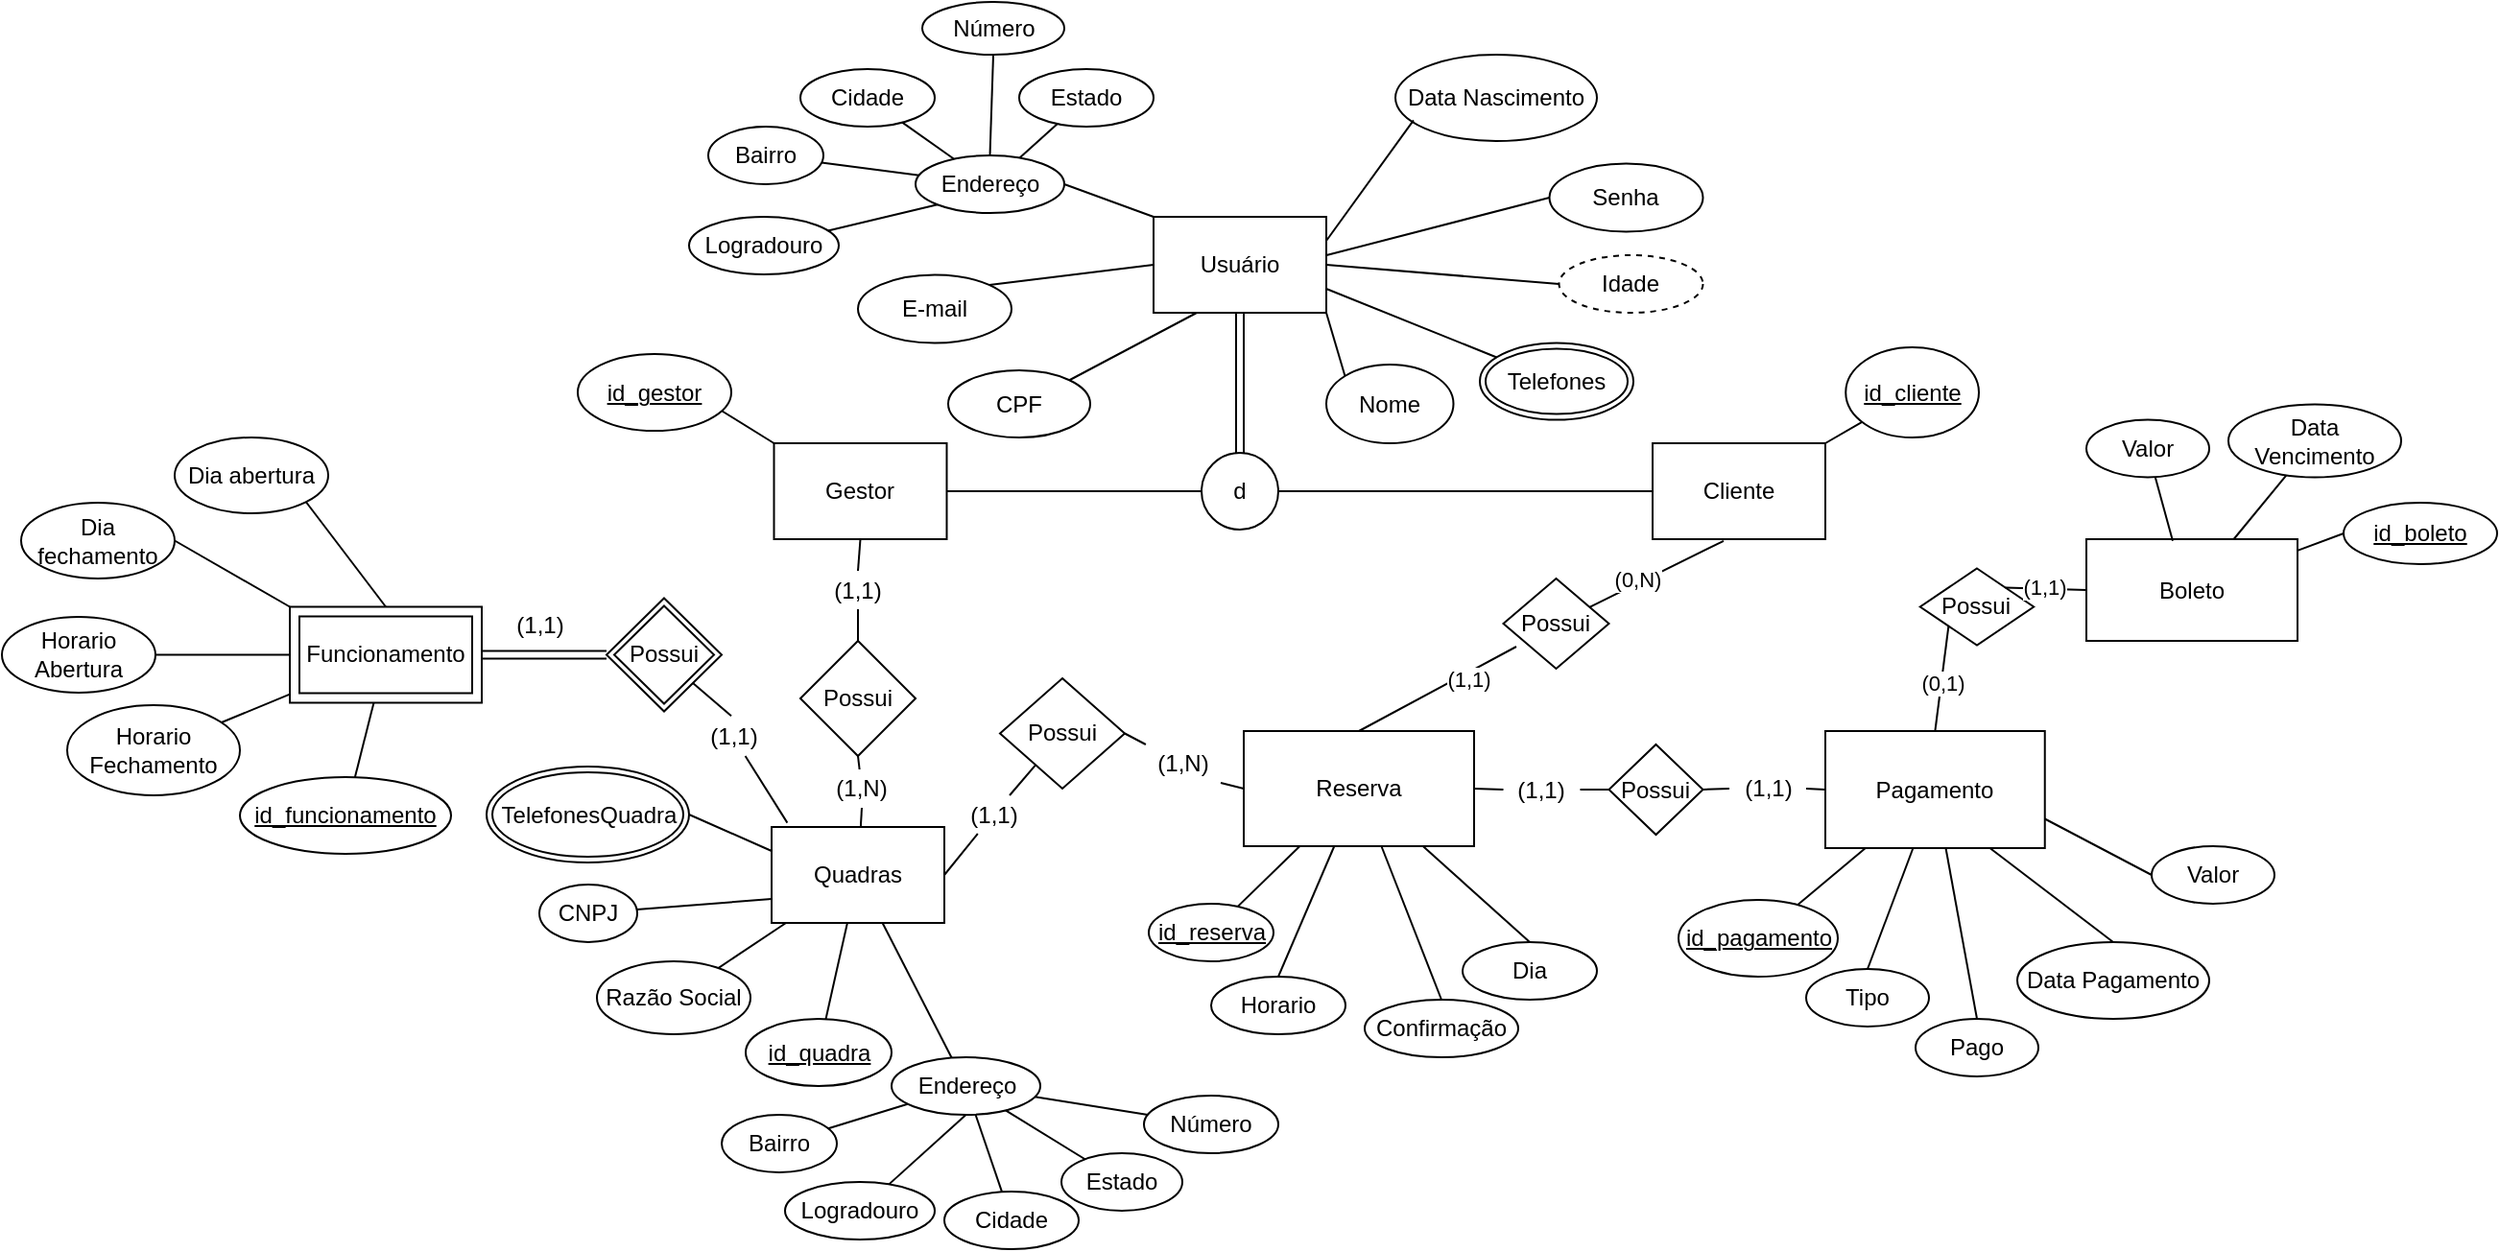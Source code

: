 <mxfile version="13.9.9" type="device"><diagram id="iVISI0ASbXe7O6q06rd5" name="Página-1"><mxGraphModel dx="1560" dy="706" grid="1" gridSize="10" guides="1" tooltips="1" connect="1" arrows="1" fold="1" page="1" pageScale="1" pageWidth="827" pageHeight="1169" math="0" shadow="0"><root><mxCell id="0"/><mxCell id="1" parent="0"/><mxCell id="Zag51qBNF1lKY60Xn9LS-1" value="Gestor" style="rounded=0;whiteSpace=wrap;html=1;" parent="1" vertex="1"><mxGeometry x="582.25" y="350" width="90" height="50" as="geometry"/></mxCell><mxCell id="Zag51qBNF1lKY60Xn9LS-2" value="Cliente" style="rounded=0;whiteSpace=wrap;html=1;" parent="1" vertex="1"><mxGeometry x="1040" y="350" width="90" height="50" as="geometry"/></mxCell><mxCell id="Zag51qBNF1lKY60Xn9LS-3" value="Usuário" style="rounded=0;whiteSpace=wrap;html=1;" parent="1" vertex="1"><mxGeometry x="780" y="232" width="90" height="50" as="geometry"/></mxCell><mxCell id="Zag51qBNF1lKY60Xn9LS-10" value="d" style="ellipse;whiteSpace=wrap;html=1;aspect=fixed;" parent="1" vertex="1"><mxGeometry x="805" y="355" width="40" height="40" as="geometry"/></mxCell><mxCell id="Zag51qBNF1lKY60Xn9LS-21" value="" style="endArrow=none;html=1;entryX=0;entryY=0.5;entryDx=0;entryDy=0;" parent="1" source="Zag51qBNF1lKY60Xn9LS-1" target="Zag51qBNF1lKY60Xn9LS-10" edge="1"><mxGeometry width="50" height="50" relative="1" as="geometry"><mxPoint x="666" y="350" as="sourcePoint"/><mxPoint x="800" y="370" as="targetPoint"/></mxGeometry></mxCell><mxCell id="Zag51qBNF1lKY60Xn9LS-22" value="" style="endArrow=none;html=1;entryX=1;entryY=0.5;entryDx=0;entryDy=0;" parent="1" source="Zag51qBNF1lKY60Xn9LS-2" target="Zag51qBNF1lKY60Xn9LS-10" edge="1"><mxGeometry width="50" height="50" relative="1" as="geometry"><mxPoint x="801.735" y="374.32" as="sourcePoint"/><mxPoint x="830" y="370" as="targetPoint"/></mxGeometry></mxCell><mxCell id="Zag51qBNF1lKY60Xn9LS-27" value="" style="endArrow=none;html=1;strokeColor=#000000;shape=link;entryX=0.5;entryY=1;entryDx=0;entryDy=0;" parent="1" source="Zag51qBNF1lKY60Xn9LS-10" target="Zag51qBNF1lKY60Xn9LS-3" edge="1"><mxGeometry width="50" height="50" relative="1" as="geometry"><mxPoint x="761" y="342" as="sourcePoint"/><mxPoint x="726" y="282" as="targetPoint"/></mxGeometry></mxCell><mxCell id="Zag51qBNF1lKY60Xn9LS-31" value="Data Nascimento" style="ellipse;whiteSpace=wrap;html=1;rounded=0;" parent="1" vertex="1"><mxGeometry x="906" y="147.5" width="105" height="45" as="geometry"/></mxCell><mxCell id="Zag51qBNF1lKY60Xn9LS-33" value="" style="endArrow=none;html=1;strokeColor=#000000;exitX=0.09;exitY=0.759;exitDx=0;exitDy=0;entryX=1;entryY=0.25;entryDx=0;entryDy=0;exitPerimeter=0;" parent="1" source="Zag51qBNF1lKY60Xn9LS-31" target="Zag51qBNF1lKY60Xn9LS-3" edge="1"><mxGeometry width="50" height="50" relative="1" as="geometry"><mxPoint x="720" y="342" as="sourcePoint"/><mxPoint x="870" y="257" as="targetPoint"/></mxGeometry></mxCell><mxCell id="Zag51qBNF1lKY60Xn9LS-34" value="Idade" style="ellipse;whiteSpace=wrap;html=1;shadow=0;sketch=0;strokeColor=#000000;gradientColor=none;dashed=1;" parent="1" vertex="1"><mxGeometry x="991.25" y="252" width="75" height="30" as="geometry"/></mxCell><mxCell id="Zag51qBNF1lKY60Xn9LS-35" value="" style="endArrow=none;html=1;strokeColor=#000000;exitX=0;exitY=0.5;exitDx=0;exitDy=0;entryX=1;entryY=0.5;entryDx=0;entryDy=0;" parent="1" source="Zag51qBNF1lKY60Xn9LS-34" target="Zag51qBNF1lKY60Xn9LS-3" edge="1"><mxGeometry width="50" height="50" relative="1" as="geometry"><mxPoint x="960" y="297" as="sourcePoint"/><mxPoint x="870" y="272" as="targetPoint"/></mxGeometry></mxCell><mxCell id="Zag51qBNF1lKY60Xn9LS-39" value="Telefones" style="ellipse;shape=doubleEllipse;margin=3;whiteSpace=wrap;html=1;align=center;" parent="1" vertex="1"><mxGeometry x="950" y="297.75" width="80" height="40" as="geometry"/></mxCell><mxCell id="Zag51qBNF1lKY60Xn9LS-40" value="" style="endArrow=none;html=1;strokeColor=#000000;entryX=1;entryY=0.75;entryDx=0;entryDy=0;" parent="1" source="Zag51qBNF1lKY60Xn9LS-39" target="Zag51qBNF1lKY60Xn9LS-3" edge="1"><mxGeometry width="50" height="50" relative="1" as="geometry"><mxPoint x="725" y="282" as="sourcePoint"/><mxPoint x="915" y="269" as="targetPoint"/></mxGeometry></mxCell><mxCell id="Zag51qBNF1lKY60Xn9LS-48" value="CPF" style="ellipse;whiteSpace=wrap;html=1;shadow=0;sketch=0;strokeColor=#000000;gradientColor=none;" parent="1" vertex="1"><mxGeometry x="673" y="312" width="74" height="35" as="geometry"/></mxCell><mxCell id="Zag51qBNF1lKY60Xn9LS-51" value="Nome" style="ellipse;whiteSpace=wrap;html=1;shadow=0;sketch=0;strokeColor=#000000;gradientColor=none;" parent="1" vertex="1"><mxGeometry x="870" y="309" width="66.25" height="41" as="geometry"/></mxCell><mxCell id="Zag51qBNF1lKY60Xn9LS-56" value="Endereço" style="ellipse;whiteSpace=wrap;html=1;align=center;" parent="1" vertex="1"><mxGeometry x="656" y="200" width="77.5" height="30" as="geometry"/></mxCell><mxCell id="Zag51qBNF1lKY60Xn9LS-57" value="Logradouro" style="ellipse;whiteSpace=wrap;html=1;align=center;" parent="1" vertex="1"><mxGeometry x="538" y="232" width="78" height="30" as="geometry"/></mxCell><mxCell id="Zag51qBNF1lKY60Xn9LS-58" value="Bairro" style="ellipse;whiteSpace=wrap;html=1;align=center;" parent="1" vertex="1"><mxGeometry x="548" y="185" width="60" height="30" as="geometry"/></mxCell><mxCell id="Zag51qBNF1lKY60Xn9LS-59" value="Cidade" style="ellipse;whiteSpace=wrap;html=1;align=center;" parent="1" vertex="1"><mxGeometry x="596" y="155" width="70" height="30" as="geometry"/></mxCell><mxCell id="Zag51qBNF1lKY60Xn9LS-60" value="Estado" style="ellipse;whiteSpace=wrap;html=1;align=center;" parent="1" vertex="1"><mxGeometry x="710" y="155" width="70" height="30" as="geometry"/></mxCell><mxCell id="Zag51qBNF1lKY60Xn9LS-61" value="" style="endArrow=none;html=1;rounded=0;entryX=0;entryY=1;entryDx=0;entryDy=0;" parent="1" source="Zag51qBNF1lKY60Xn9LS-57" target="Zag51qBNF1lKY60Xn9LS-56" edge="1"><mxGeometry relative="1" as="geometry"><mxPoint x="858" y="120" as="sourcePoint"/><mxPoint x="1018" y="120" as="targetPoint"/></mxGeometry></mxCell><mxCell id="Zag51qBNF1lKY60Xn9LS-62" value="" style="endArrow=none;html=1;rounded=0;" parent="1" source="Zag51qBNF1lKY60Xn9LS-56" target="Zag51qBNF1lKY60Xn9LS-58" edge="1"><mxGeometry relative="1" as="geometry"><mxPoint x="858" y="120" as="sourcePoint"/><mxPoint x="1018" y="120" as="targetPoint"/></mxGeometry></mxCell><mxCell id="Zag51qBNF1lKY60Xn9LS-63" value="" style="endArrow=none;html=1;rounded=0;" parent="1" source="Zag51qBNF1lKY60Xn9LS-56" target="Zag51qBNF1lKY60Xn9LS-59" edge="1"><mxGeometry relative="1" as="geometry"><mxPoint x="858" y="120" as="sourcePoint"/><mxPoint x="1018" y="120" as="targetPoint"/></mxGeometry></mxCell><mxCell id="Zag51qBNF1lKY60Xn9LS-64" value="" style="endArrow=none;html=1;rounded=0;" parent="1" source="Zag51qBNF1lKY60Xn9LS-56" target="Zag51qBNF1lKY60Xn9LS-60" edge="1"><mxGeometry relative="1" as="geometry"><mxPoint x="858" y="120" as="sourcePoint"/><mxPoint x="1018" y="120" as="targetPoint"/></mxGeometry></mxCell><mxCell id="Zag51qBNF1lKY60Xn9LS-66" value="" style="endArrow=none;html=1;strokeColor=#000000;entryX=0;entryY=0;entryDx=0;entryDy=0;exitX=1;exitY=0.5;exitDx=0;exitDy=0;" parent="1" source="Zag51qBNF1lKY60Xn9LS-56" target="Zag51qBNF1lKY60Xn9LS-3" edge="1"><mxGeometry width="50" height="50" relative="1" as="geometry"><mxPoint x="690" y="270" as="sourcePoint"/><mxPoint x="875" y="302" as="targetPoint"/></mxGeometry></mxCell><mxCell id="Zag51qBNF1lKY60Xn9LS-68" value="Quadras" style="rounded=0;whiteSpace=wrap;html=1;shadow=0;sketch=0;strokeColor=#000000;gradientColor=none;" parent="1" vertex="1"><mxGeometry x="581" y="550" width="90" height="50" as="geometry"/></mxCell><mxCell id="Zag51qBNF1lKY60Xn9LS-78" value="Possui" style="rhombus;whiteSpace=wrap;html=1;shadow=0;sketch=0;strokeColor=#000000;gradientColor=none;" parent="1" vertex="1"><mxGeometry x="596" y="453" width="60" height="60" as="geometry"/></mxCell><mxCell id="Zag51qBNF1lKY60Xn9LS-80" value="" style="endArrow=none;html=1;strokeColor=#000000;entryX=0.5;entryY=1;entryDx=0;entryDy=0;exitX=0.5;exitY=0;exitDx=0;exitDy=0;" parent="1" source="i_n8zyLEczPifUkON6fM-16" target="Zag51qBNF1lKY60Xn9LS-1" edge="1"><mxGeometry width="50" height="50" relative="1" as="geometry"><mxPoint x="501" y="350" as="sourcePoint"/><mxPoint x="551" y="300" as="targetPoint"/></mxGeometry></mxCell><mxCell id="Zag51qBNF1lKY60Xn9LS-82" value="&lt;span&gt;CNPJ&lt;/span&gt;" style="ellipse;whiteSpace=wrap;html=1;shadow=0;sketch=0;strokeColor=#000000;gradientColor=none;fontStyle=0" parent="1" vertex="1"><mxGeometry x="460" y="580" width="51" height="30" as="geometry"/></mxCell><mxCell id="Zag51qBNF1lKY60Xn9LS-83" value="" style="endArrow=none;html=1;strokeColor=#000000;entryX=0;entryY=0.75;entryDx=0;entryDy=0;" parent="1" source="Zag51qBNF1lKY60Xn9LS-82" target="Zag51qBNF1lKY60Xn9LS-68" edge="1"><mxGeometry width="50" height="50" relative="1" as="geometry"><mxPoint x="652" y="720" as="sourcePoint"/><mxPoint x="702" y="670" as="targetPoint"/></mxGeometry></mxCell><mxCell id="Zag51qBNF1lKY60Xn9LS-84" value="Razão Social" style="ellipse;whiteSpace=wrap;html=1;shadow=0;sketch=0;strokeColor=#000000;gradientColor=none;" parent="1" vertex="1"><mxGeometry x="490" y="620" width="80" height="38" as="geometry"/></mxCell><mxCell id="Zag51qBNF1lKY60Xn9LS-85" value="" style="endArrow=none;html=1;strokeColor=#000000;" parent="1" source="Zag51qBNF1lKY60Xn9LS-84" target="Zag51qBNF1lKY60Xn9LS-68" edge="1"><mxGeometry width="50" height="50" relative="1" as="geometry"><mxPoint x="662" y="680" as="sourcePoint"/><mxPoint x="762" y="700" as="targetPoint"/></mxGeometry></mxCell><mxCell id="Zag51qBNF1lKY60Xn9LS-87" value="" style="endArrow=none;html=1;strokeColor=#000000;" parent="1" source="Zag51qBNF1lKY60Xn9LS-88" target="Zag51qBNF1lKY60Xn9LS-68" edge="1"><mxGeometry width="50" height="50" relative="1" as="geometry"><mxPoint x="691.162" y="682.711" as="sourcePoint"/><mxPoint x="660" y="610" as="targetPoint"/></mxGeometry></mxCell><mxCell id="Zag51qBNF1lKY60Xn9LS-88" value="Endereço" style="ellipse;whiteSpace=wrap;html=1;align=center;" parent="1" vertex="1"><mxGeometry x="643.5" y="670" width="77.5" height="30" as="geometry"/></mxCell><mxCell id="Zag51qBNF1lKY60Xn9LS-89" value="Logradouro" style="ellipse;whiteSpace=wrap;html=1;align=center;" parent="1" vertex="1"><mxGeometry x="588" y="735" width="78" height="30" as="geometry"/></mxCell><mxCell id="Zag51qBNF1lKY60Xn9LS-90" value="Bairro" style="ellipse;whiteSpace=wrap;html=1;align=center;" parent="1" vertex="1"><mxGeometry x="555" y="700" width="60" height="30" as="geometry"/></mxCell><mxCell id="Zag51qBNF1lKY60Xn9LS-91" value="Cidade" style="ellipse;whiteSpace=wrap;html=1;align=center;" parent="1" vertex="1"><mxGeometry x="671" y="740" width="70" height="30" as="geometry"/></mxCell><mxCell id="Zag51qBNF1lKY60Xn9LS-92" value="Estado" style="ellipse;whiteSpace=wrap;html=1;align=center;" parent="1" vertex="1"><mxGeometry x="732" y="720" width="63" height="30" as="geometry"/></mxCell><mxCell id="Zag51qBNF1lKY60Xn9LS-93" value="" style="endArrow=none;html=1;rounded=0;entryX=0.5;entryY=1;entryDx=0;entryDy=0;" parent="1" source="Zag51qBNF1lKY60Xn9LS-89" target="Zag51qBNF1lKY60Xn9LS-88" edge="1"><mxGeometry relative="1" as="geometry"><mxPoint x="366" y="313" as="sourcePoint"/><mxPoint x="526" y="313" as="targetPoint"/></mxGeometry></mxCell><mxCell id="Zag51qBNF1lKY60Xn9LS-94" value="" style="endArrow=none;html=1;rounded=0;" parent="1" source="Zag51qBNF1lKY60Xn9LS-88" target="Zag51qBNF1lKY60Xn9LS-90" edge="1"><mxGeometry relative="1" as="geometry"><mxPoint x="366" y="313" as="sourcePoint"/><mxPoint x="526" y="313" as="targetPoint"/></mxGeometry></mxCell><mxCell id="Zag51qBNF1lKY60Xn9LS-95" value="" style="endArrow=none;html=1;rounded=0;" parent="1" source="Zag51qBNF1lKY60Xn9LS-88" target="Zag51qBNF1lKY60Xn9LS-91" edge="1"><mxGeometry relative="1" as="geometry"><mxPoint x="366" y="313" as="sourcePoint"/><mxPoint x="526" y="313" as="targetPoint"/></mxGeometry></mxCell><mxCell id="Zag51qBNF1lKY60Xn9LS-96" value="" style="endArrow=none;html=1;rounded=0;" parent="1" source="Zag51qBNF1lKY60Xn9LS-88" target="Zag51qBNF1lKY60Xn9LS-92" edge="1"><mxGeometry relative="1" as="geometry"><mxPoint x="366" y="313" as="sourcePoint"/><mxPoint x="526" y="313" as="targetPoint"/></mxGeometry></mxCell><mxCell id="Zag51qBNF1lKY60Xn9LS-107" value="" style="endArrow=none;html=1;strokeColor=#000000;entryX=0.5;entryY=1;entryDx=0;entryDy=0;" parent="1" source="i_n8zyLEczPifUkON6fM-15" target="Zag51qBNF1lKY60Xn9LS-78" edge="1"><mxGeometry width="50" height="50" relative="1" as="geometry"><mxPoint x="431" y="570" as="sourcePoint"/><mxPoint x="481" y="520" as="targetPoint"/></mxGeometry></mxCell><mxCell id="i_n8zyLEczPifUkON6fM-2" value="Pagamento" style="rounded=0;whiteSpace=wrap;html=1;" parent="1" vertex="1"><mxGeometry x="1130" y="500" width="114.37" height="61" as="geometry"/></mxCell><mxCell id="zLuUa61q9g7BUTStVjbx-5" value="" style="endArrow=none;html=1;entryX=0;entryY=0;entryDx=0;entryDy=0;exitX=1;exitY=1;exitDx=0;exitDy=0;" parent="1" source="Zag51qBNF1lKY60Xn9LS-3" target="Zag51qBNF1lKY60Xn9LS-51" edge="1"><mxGeometry width="50" height="50" relative="1" as="geometry"><mxPoint x="837.5" y="340" as="sourcePoint"/><mxPoint x="887.5" y="290" as="targetPoint"/><Array as="points"/></mxGeometry></mxCell><mxCell id="zLuUa61q9g7BUTStVjbx-6" value="" style="endArrow=none;html=1;entryX=0.25;entryY=1;entryDx=0;entryDy=0;exitX=1;exitY=0;exitDx=0;exitDy=0;" parent="1" source="Zag51qBNF1lKY60Xn9LS-48" target="Zag51qBNF1lKY60Xn9LS-3" edge="1"><mxGeometry width="50" height="50" relative="1" as="geometry"><mxPoint x="755" y="352" as="sourcePoint"/><mxPoint x="805" y="302" as="targetPoint"/><Array as="points"/></mxGeometry></mxCell><mxCell id="zLuUa61q9g7BUTStVjbx-11" value="" style="endArrow=none;html=1;entryX=0;entryY=0.5;entryDx=0;entryDy=0;exitX=1;exitY=0;exitDx=0;exitDy=0;" parent="1" source="zLuUa61q9g7BUTStVjbx-12" target="Zag51qBNF1lKY60Xn9LS-3" edge="1"><mxGeometry width="50" height="50" relative="1" as="geometry"><mxPoint x="710" y="270" as="sourcePoint"/><mxPoint x="740" y="250" as="targetPoint"/></mxGeometry></mxCell><mxCell id="zLuUa61q9g7BUTStVjbx-12" value="E-mail&lt;br&gt;" style="ellipse;whiteSpace=wrap;html=1;" parent="1" vertex="1"><mxGeometry x="626" y="262.25" width="80" height="35.5" as="geometry"/></mxCell><mxCell id="zLuUa61q9g7BUTStVjbx-14" value="TelefonesQuadra" style="ellipse;shape=doubleEllipse;margin=3;whiteSpace=wrap;html=1;align=center;" parent="1" vertex="1"><mxGeometry x="432.5" y="518.5" width="105.5" height="50" as="geometry"/></mxCell><mxCell id="zLuUa61q9g7BUTStVjbx-15" value="" style="endArrow=none;html=1;strokeColor=#000000;entryX=1;entryY=0.5;entryDx=0;entryDy=0;exitX=0;exitY=0.25;exitDx=0;exitDy=0;" parent="1" source="Zag51qBNF1lKY60Xn9LS-68" target="zLuUa61q9g7BUTStVjbx-14" edge="1"><mxGeometry width="50" height="50" relative="1" as="geometry"><mxPoint x="480.314" y="399.5" as="sourcePoint"/><mxPoint x="370" y="391.5" as="targetPoint"/><Array as="points"/></mxGeometry></mxCell><mxCell id="zLuUa61q9g7BUTStVjbx-19" value="" style="endArrow=none;html=1;exitX=1;exitY=0;exitDx=0;exitDy=0;" parent="1" source="Zag51qBNF1lKY60Xn9LS-2" target="zLuUa61q9g7BUTStVjbx-20" edge="1"><mxGeometry width="50" height="50" relative="1" as="geometry"><mxPoint x="1170" y="370" as="sourcePoint"/><mxPoint x="1180" y="320" as="targetPoint"/><Array as="points"/></mxGeometry></mxCell><mxCell id="zLuUa61q9g7BUTStVjbx-20" value="&lt;u&gt;id_cliente&lt;/u&gt;" style="ellipse;whiteSpace=wrap;html=1;" parent="1" vertex="1"><mxGeometry x="1140.62" y="300" width="69.38" height="47" as="geometry"/></mxCell><mxCell id="zLuUa61q9g7BUTStVjbx-22" value="" style="endArrow=none;html=1;entryX=0;entryY=0;entryDx=0;entryDy=0;" parent="1" target="Zag51qBNF1lKY60Xn9LS-1" edge="1"><mxGeometry width="50" height="50" relative="1" as="geometry"><mxPoint x="550" y="330" as="sourcePoint"/><mxPoint x="560" y="320" as="targetPoint"/></mxGeometry></mxCell><mxCell id="zLuUa61q9g7BUTStVjbx-23" value="&lt;u&gt;id_gestor&lt;/u&gt;" style="ellipse;whiteSpace=wrap;html=1;" parent="1" vertex="1"><mxGeometry x="480" y="303.5" width="80" height="40" as="geometry"/></mxCell><mxCell id="5vTy4GCNyDqemtc-KHnx-1" value="Senha" style="ellipse;whiteSpace=wrap;html=1;" parent="1" vertex="1"><mxGeometry x="986.25" y="204.25" width="80" height="35.5" as="geometry"/></mxCell><mxCell id="5vTy4GCNyDqemtc-KHnx-4" value="" style="endArrow=none;html=1;strokeColor=#000000;exitX=0;exitY=0.5;exitDx=0;exitDy=0;entryX=0.996;entryY=0.403;entryDx=0;entryDy=0;entryPerimeter=0;" parent="1" source="5vTy4GCNyDqemtc-KHnx-1" target="Zag51qBNF1lKY60Xn9LS-3" edge="1"><mxGeometry width="50" height="50" relative="1" as="geometry"><mxPoint x="986.25" y="239.75" as="sourcePoint"/><mxPoint x="865" y="229.75" as="targetPoint"/></mxGeometry></mxCell><mxCell id="5vTy4GCNyDqemtc-KHnx-5" value="Funcionamento" style="shape=ext;margin=3;double=1;whiteSpace=wrap;html=1;align=center;" parent="1" vertex="1"><mxGeometry x="330" y="435.25" width="100" height="50" as="geometry"/></mxCell><mxCell id="5vTy4GCNyDqemtc-KHnx-6" value="Horario Abertura" style="ellipse;whiteSpace=wrap;html=1;" parent="1" vertex="1"><mxGeometry x="180" y="440.5" width="80" height="39.5" as="geometry"/></mxCell><mxCell id="5vTy4GCNyDqemtc-KHnx-7" value="" style="endArrow=none;html=1;entryX=0;entryY=0.5;entryDx=0;entryDy=0;shape=link;" parent="1" source="5vTy4GCNyDqemtc-KHnx-5" target="5vTy4GCNyDqemtc-KHnx-12" edge="1"><mxGeometry width="50" height="50" relative="1" as="geometry"><mxPoint x="470" y="510" as="sourcePoint"/><mxPoint x="520" y="460" as="targetPoint"/></mxGeometry></mxCell><mxCell id="5vTy4GCNyDqemtc-KHnx-9" value="Horario Fechamento" style="ellipse;whiteSpace=wrap;html=1;" parent="1" vertex="1"><mxGeometry x="214" y="486.5" width="90" height="47" as="geometry"/></mxCell><mxCell id="5vTy4GCNyDqemtc-KHnx-10" value="" style="endArrow=none;html=1;entryX=0;entryY=0.5;entryDx=0;entryDy=0;" parent="1" source="5vTy4GCNyDqemtc-KHnx-6" target="5vTy4GCNyDqemtc-KHnx-5" edge="1"><mxGeometry width="50" height="50" relative="1" as="geometry"><mxPoint x="270" y="460" as="sourcePoint"/><mxPoint x="320" y="410" as="targetPoint"/></mxGeometry></mxCell><mxCell id="5vTy4GCNyDqemtc-KHnx-11" value="" style="endArrow=none;html=1;" parent="1" source="5vTy4GCNyDqemtc-KHnx-9" target="5vTy4GCNyDqemtc-KHnx-5" edge="1"><mxGeometry width="50" height="50" relative="1" as="geometry"><mxPoint x="310" y="580" as="sourcePoint"/><mxPoint x="360" y="530" as="targetPoint"/></mxGeometry></mxCell><mxCell id="5vTy4GCNyDqemtc-KHnx-12" value="Possui" style="shape=rhombus;double=1;perimeter=rhombusPerimeter;whiteSpace=wrap;html=1;align=center;" parent="1" vertex="1"><mxGeometry x="495" y="430.75" width="60" height="59" as="geometry"/></mxCell><mxCell id="5vTy4GCNyDqemtc-KHnx-13" value="" style="endArrow=none;html=1;entryX=0.091;entryY=-0.044;entryDx=0;entryDy=0;entryPerimeter=0;" parent="1" source="5vTy4GCNyDqemtc-KHnx-36" target="Zag51qBNF1lKY60Xn9LS-68" edge="1"><mxGeometry width="50" height="50" relative="1" as="geometry"><mxPoint x="560" y="560" as="sourcePoint"/><mxPoint x="610" y="510" as="targetPoint"/></mxGeometry></mxCell><mxCell id="5vTy4GCNyDqemtc-KHnx-14" value="Reserva" style="rounded=0;whiteSpace=wrap;html=1;" parent="1" vertex="1"><mxGeometry x="827" y="500" width="120" height="60" as="geometry"/></mxCell><mxCell id="5vTy4GCNyDqemtc-KHnx-16" value="" style="endArrow=none;html=1;exitX=0.5;exitY=0;exitDx=0;exitDy=0;" parent="1" source="5vTy4GCNyDqemtc-KHnx-19" target="5vTy4GCNyDqemtc-KHnx-14" edge="1"><mxGeometry width="50" height="50" relative="1" as="geometry"><mxPoint x="1067.406" y="757.322" as="sourcePoint"/><mxPoint x="940" y="850" as="targetPoint"/></mxGeometry></mxCell><mxCell id="5vTy4GCNyDqemtc-KHnx-18" value="Horario" style="ellipse;whiteSpace=wrap;html=1;align=center;" parent="1" vertex="1"><mxGeometry x="810.0" y="628" width="70" height="30" as="geometry"/></mxCell><mxCell id="5vTy4GCNyDqemtc-KHnx-19" value="Confirmação" style="ellipse;whiteSpace=wrap;html=1;align=center;" parent="1" vertex="1"><mxGeometry x="890" y="640" width="80" height="30" as="geometry"/></mxCell><mxCell id="5vTy4GCNyDqemtc-KHnx-20" value="" style="endArrow=none;html=1;exitX=0.5;exitY=0;exitDx=0;exitDy=0;" parent="1" source="5vTy4GCNyDqemtc-KHnx-18" target="5vTy4GCNyDqemtc-KHnx-14" edge="1"><mxGeometry width="50" height="50" relative="1" as="geometry"><mxPoint x="1150" y="810" as="sourcePoint"/><mxPoint x="1200" y="760" as="targetPoint"/></mxGeometry></mxCell><mxCell id="5vTy4GCNyDqemtc-KHnx-21" value="" style="endArrow=none;html=1;" parent="1" source="i_n8zyLEczPifUkON6fM-21" target="5vTy4GCNyDqemtc-KHnx-23" edge="1"><mxGeometry width="50" height="50" relative="1" as="geometry"><mxPoint x="816" y="825.631" as="sourcePoint"/><mxPoint x="1260" y="580" as="targetPoint"/></mxGeometry></mxCell><mxCell id="5vTy4GCNyDqemtc-KHnx-23" value="Possui" style="rhombus;whiteSpace=wrap;html=1;" parent="1" vertex="1"><mxGeometry x="700" y="472.5" width="65" height="57.5" as="geometry"/></mxCell><mxCell id="5vTy4GCNyDqemtc-KHnx-24" value="" style="endArrow=none;html=1;exitX=1;exitY=1;exitDx=0;exitDy=0;entryX=0;entryY=0.5;entryDx=0;entryDy=0;" parent="1" source="5vTy4GCNyDqemtc-KHnx-35" target="5vTy4GCNyDqemtc-KHnx-14" edge="1"><mxGeometry width="50" height="50" relative="1" as="geometry"><mxPoint x="1200" y="715" as="sourcePoint"/><mxPoint x="1250" y="665" as="targetPoint"/></mxGeometry></mxCell><mxCell id="5vTy4GCNyDqemtc-KHnx-27" value="Dia" style="ellipse;whiteSpace=wrap;html=1;align=center;" parent="1" vertex="1"><mxGeometry x="941.0" y="610" width="70" height="30" as="geometry"/></mxCell><mxCell id="5vTy4GCNyDqemtc-KHnx-28" value="" style="endArrow=none;html=1;entryX=0.5;entryY=0;entryDx=0;entryDy=0;" parent="1" source="5vTy4GCNyDqemtc-KHnx-14" target="5vTy4GCNyDqemtc-KHnx-27" edge="1"><mxGeometry width="50" height="50" relative="1" as="geometry"><mxPoint x="1210" y="790" as="sourcePoint"/><mxPoint x="1260" y="740" as="targetPoint"/></mxGeometry></mxCell><mxCell id="5vTy4GCNyDqemtc-KHnx-30" value="Dia fechamento" style="ellipse;whiteSpace=wrap;html=1;" parent="1" vertex="1"><mxGeometry x="190" y="381" width="80" height="39.5" as="geometry"/></mxCell><mxCell id="5vTy4GCNyDqemtc-KHnx-31" value="Dia abertura" style="ellipse;whiteSpace=wrap;html=1;" parent="1" vertex="1"><mxGeometry x="270" y="347" width="80" height="39.5" as="geometry"/></mxCell><mxCell id="5vTy4GCNyDqemtc-KHnx-32" value="" style="endArrow=none;html=1;entryX=1;entryY=1;entryDx=0;entryDy=0;exitX=0.5;exitY=0;exitDx=0;exitDy=0;" parent="1" source="5vTy4GCNyDqemtc-KHnx-5" target="5vTy4GCNyDqemtc-KHnx-31" edge="1"><mxGeometry width="50" height="50" relative="1" as="geometry"><mxPoint x="390" y="430" as="sourcePoint"/><mxPoint x="440" y="380" as="targetPoint"/></mxGeometry></mxCell><mxCell id="5vTy4GCNyDqemtc-KHnx-33" value="" style="endArrow=none;html=1;entryX=1;entryY=0.5;entryDx=0;entryDy=0;exitX=0;exitY=0;exitDx=0;exitDy=0;" parent="1" source="5vTy4GCNyDqemtc-KHnx-5" target="5vTy4GCNyDqemtc-KHnx-30" edge="1"><mxGeometry width="50" height="50" relative="1" as="geometry"><mxPoint x="240" y="670" as="sourcePoint"/><mxPoint x="290" y="620" as="targetPoint"/></mxGeometry></mxCell><mxCell id="5vTy4GCNyDqemtc-KHnx-37" value="(1,1)" style="text;html=1;align=center;verticalAlign=middle;resizable=0;points=[];autosize=1;" parent="1" vertex="1"><mxGeometry x="440" y="435.25" width="40" height="20" as="geometry"/></mxCell><mxCell id="0bMh-2ajEI4UK6E56SML-3" value="Pago" style="ellipse;whiteSpace=wrap;html=1;" parent="1" vertex="1"><mxGeometry x="1177" y="650" width="64" height="30" as="geometry"/></mxCell><mxCell id="0bMh-2ajEI4UK6E56SML-4" value="Tipo" style="ellipse;whiteSpace=wrap;html=1;" parent="1" vertex="1"><mxGeometry x="1120" y="624" width="64" height="30" as="geometry"/></mxCell><mxCell id="0bMh-2ajEI4UK6E56SML-10" value="" style="endArrow=none;html=1;exitX=1;exitY=0.5;exitDx=0;exitDy=0;entryX=0;entryY=0.5;entryDx=0;entryDy=0;" parent="1" source="i_n8zyLEczPifUkON6fM-19" target="0bMh-2ajEI4UK6E56SML-11" edge="1"><mxGeometry width="50" height="50" relative="1" as="geometry"><mxPoint x="1000" y="490" as="sourcePoint"/><mxPoint x="1020" y="520" as="targetPoint"/></mxGeometry></mxCell><mxCell id="0bMh-2ajEI4UK6E56SML-11" value="Possui" style="rhombus;whiteSpace=wrap;html=1;" parent="1" vertex="1"><mxGeometry x="1017.25" y="507" width="49" height="47" as="geometry"/></mxCell><mxCell id="0bMh-2ajEI4UK6E56SML-13" value="" style="endArrow=none;html=1;exitX=1;exitY=0.5;exitDx=0;exitDy=0;entryX=0;entryY=0.5;entryDx=0;entryDy=0;" parent="1" source="5vTy4GCNyDqemtc-KHnx-34" target="i_n8zyLEczPifUkON6fM-2" edge="1"><mxGeometry width="50" height="50" relative="1" as="geometry"><mxPoint x="1080" y="630" as="sourcePoint"/><mxPoint x="1130" y="580" as="targetPoint"/></mxGeometry></mxCell><mxCell id="0bMh-2ajEI4UK6E56SML-15" value="" style="endArrow=none;html=1;exitX=0.5;exitY=0;exitDx=0;exitDy=0;" parent="1" source="0bMh-2ajEI4UK6E56SML-4" target="i_n8zyLEczPifUkON6fM-2" edge="1"><mxGeometry width="50" height="50" relative="1" as="geometry"><mxPoint x="1080" y="760" as="sourcePoint"/><mxPoint x="1130" y="710" as="targetPoint"/></mxGeometry></mxCell><mxCell id="0bMh-2ajEI4UK6E56SML-17" value="" style="endArrow=none;html=1;exitX=0.5;exitY=0;exitDx=0;exitDy=0;" parent="1" source="0bMh-2ajEI4UK6E56SML-3" target="i_n8zyLEczPifUkON6fM-2" edge="1"><mxGeometry width="50" height="50" relative="1" as="geometry"><mxPoint x="1190" y="620" as="sourcePoint"/><mxPoint x="1240" y="570" as="targetPoint"/></mxGeometry></mxCell><mxCell id="0bMh-2ajEI4UK6E56SML-18" value="Data Pagamento" style="ellipse;whiteSpace=wrap;html=1;" parent="1" vertex="1"><mxGeometry x="1230" y="610" width="100" height="40" as="geometry"/></mxCell><mxCell id="0bMh-2ajEI4UK6E56SML-19" value="" style="endArrow=none;html=1;exitX=0.5;exitY=0;exitDx=0;exitDy=0;entryX=0.75;entryY=1;entryDx=0;entryDy=0;" parent="1" source="0bMh-2ajEI4UK6E56SML-18" target="i_n8zyLEczPifUkON6fM-2" edge="1"><mxGeometry width="50" height="50" relative="1" as="geometry"><mxPoint x="1310" y="610" as="sourcePoint"/><mxPoint x="1360" y="560" as="targetPoint"/></mxGeometry></mxCell><mxCell id="0bMh-2ajEI4UK6E56SML-20" value="Valor" style="ellipse;whiteSpace=wrap;html=1;" parent="1" vertex="1"><mxGeometry x="1300" y="560" width="64" height="30" as="geometry"/></mxCell><mxCell id="0bMh-2ajEI4UK6E56SML-21" value="" style="endArrow=none;html=1;exitX=0;exitY=0.5;exitDx=0;exitDy=0;entryX=1;entryY=0.75;entryDx=0;entryDy=0;" parent="1" source="0bMh-2ajEI4UK6E56SML-20" target="i_n8zyLEczPifUkON6fM-2" edge="1"><mxGeometry width="50" height="50" relative="1" as="geometry"><mxPoint x="1305.22" y="582" as="sourcePoint"/><mxPoint x="1240.998" y="533.0" as="targetPoint"/></mxGeometry></mxCell><mxCell id="0bMh-2ajEI4UK6E56SML-22" value="Possui" style="rhombus;whiteSpace=wrap;html=1;" parent="1" vertex="1"><mxGeometry x="962.25" y="420.5" width="55" height="47" as="geometry"/></mxCell><mxCell id="0bMh-2ajEI4UK6E56SML-23" value="" style="endArrow=none;html=1;entryX=0.411;entryY=1.018;entryDx=0;entryDy=0;entryPerimeter=0;" parent="1" source="0bMh-2ajEI4UK6E56SML-22" target="Zag51qBNF1lKY60Xn9LS-2" edge="1"><mxGeometry width="50" height="50" relative="1" as="geometry"><mxPoint x="1030" y="470" as="sourcePoint"/><mxPoint x="1080" y="420" as="targetPoint"/></mxGeometry></mxCell><mxCell id="0bMh-2ajEI4UK6E56SML-28" value="(0,N)" style="edgeLabel;html=1;align=center;verticalAlign=middle;resizable=0;points=[];" parent="0bMh-2ajEI4UK6E56SML-23" vertex="1" connectable="0"><mxGeometry x="-0.287" y="2" relative="1" as="geometry"><mxPoint as="offset"/></mxGeometry></mxCell><mxCell id="0bMh-2ajEI4UK6E56SML-24" value="" style="endArrow=none;html=1;exitX=0.5;exitY=0;exitDx=0;exitDy=0;verticalAlign=middle;" parent="1" source="5vTy4GCNyDqemtc-KHnx-14" edge="1"><mxGeometry width="50" height="50" relative="1" as="geometry"><mxPoint x="880" y="470" as="sourcePoint"/><mxPoint x="969" y="456" as="targetPoint"/><Array as="points"/></mxGeometry></mxCell><mxCell id="0bMh-2ajEI4UK6E56SML-29" value="(1,1)" style="edgeLabel;html=1;align=center;verticalAlign=middle;resizable=0;points=[];" parent="0bMh-2ajEI4UK6E56SML-24" vertex="1" connectable="0"><mxGeometry x="0.36" y="-3" relative="1" as="geometry"><mxPoint x="-1" as="offset"/></mxGeometry></mxCell><mxCell id="0bMh-2ajEI4UK6E56SML-30" value="Boleto" style="rounded=0;whiteSpace=wrap;html=1;" parent="1" vertex="1"><mxGeometry x="1266" y="400" width="110" height="53" as="geometry"/></mxCell><mxCell id="0bMh-2ajEI4UK6E56SML-31" value="" style="endArrow=none;html=1;exitX=0.5;exitY=0;exitDx=0;exitDy=0;entryX=0;entryY=1;entryDx=0;entryDy=0;" parent="1" source="i_n8zyLEczPifUkON6fM-2" target="0bMh-2ajEI4UK6E56SML-34" edge="1"><mxGeometry width="50" height="50" relative="1" as="geometry"><mxPoint x="1240" y="500" as="sourcePoint"/><mxPoint x="1187" y="453" as="targetPoint"/></mxGeometry></mxCell><mxCell id="0bMh-2ajEI4UK6E56SML-38" value="(0,1)" style="edgeLabel;html=1;align=center;verticalAlign=middle;resizable=0;points=[];" parent="0bMh-2ajEI4UK6E56SML-31" vertex="1" connectable="0"><mxGeometry x="-0.085" relative="1" as="geometry"><mxPoint as="offset"/></mxGeometry></mxCell><mxCell id="0bMh-2ajEI4UK6E56SML-32" value="Valor" style="ellipse;whiteSpace=wrap;html=1;" parent="1" vertex="1"><mxGeometry x="1266" y="337.75" width="64" height="30" as="geometry"/></mxCell><mxCell id="0bMh-2ajEI4UK6E56SML-33" value="Data Vencimento" style="ellipse;whiteSpace=wrap;html=1;" parent="1" vertex="1"><mxGeometry x="1340" y="329.75" width="90" height="38" as="geometry"/></mxCell><mxCell id="0bMh-2ajEI4UK6E56SML-34" value="Possui" style="rhombus;whiteSpace=wrap;html=1;" parent="1" vertex="1"><mxGeometry x="1179.4" y="415.25" width="59.19" height="40" as="geometry"/></mxCell><mxCell id="0bMh-2ajEI4UK6E56SML-35" value="" style="endArrow=none;html=1;exitX=1;exitY=0;exitDx=0;exitDy=0;entryX=0;entryY=0.5;entryDx=0;entryDy=0;" parent="1" source="0bMh-2ajEI4UK6E56SML-34" target="0bMh-2ajEI4UK6E56SML-30" edge="1"><mxGeometry width="50" height="50" relative="1" as="geometry"><mxPoint x="1200" y="410" as="sourcePoint"/><mxPoint x="1250" y="360" as="targetPoint"/></mxGeometry></mxCell><mxCell id="0bMh-2ajEI4UK6E56SML-39" value="(1,1)" style="edgeLabel;html=1;align=center;verticalAlign=middle;resizable=0;points=[];" parent="0bMh-2ajEI4UK6E56SML-35" vertex="1" connectable="0"><mxGeometry x="-0.062" y="1" relative="1" as="geometry"><mxPoint as="offset"/></mxGeometry></mxCell><mxCell id="0bMh-2ajEI4UK6E56SML-36" value="" style="endArrow=none;html=1;exitX=0.409;exitY=0.016;exitDx=0;exitDy=0;exitPerimeter=0;" parent="1" source="0bMh-2ajEI4UK6E56SML-30" target="0bMh-2ajEI4UK6E56SML-32" edge="1"><mxGeometry width="50" height="50" relative="1" as="geometry"><mxPoint x="1320" y="310" as="sourcePoint"/><mxPoint x="1370" y="260" as="targetPoint"/></mxGeometry></mxCell><mxCell id="0bMh-2ajEI4UK6E56SML-37" value="" style="endArrow=none;html=1;" parent="1" source="0bMh-2ajEI4UK6E56SML-30" target="0bMh-2ajEI4UK6E56SML-33" edge="1"><mxGeometry width="50" height="50" relative="1" as="geometry"><mxPoint x="1420" y="480" as="sourcePoint"/><mxPoint x="1470" y="430" as="targetPoint"/></mxGeometry></mxCell><mxCell id="DjMwH7qjt_YbT90qI5kb-1" value="Número&lt;br&gt;" style="ellipse;whiteSpace=wrap;html=1;" parent="1" vertex="1"><mxGeometry x="775" y="690" width="70" height="30" as="geometry"/></mxCell><mxCell id="DjMwH7qjt_YbT90qI5kb-2" value="" style="endArrow=none;html=1;" parent="1" source="DjMwH7qjt_YbT90qI5kb-1" target="Zag51qBNF1lKY60Xn9LS-88" edge="1"><mxGeometry width="50" height="50" relative="1" as="geometry"><mxPoint x="845" y="800" as="sourcePoint"/><mxPoint x="895" y="750" as="targetPoint"/></mxGeometry></mxCell><mxCell id="DjMwH7qjt_YbT90qI5kb-4" value="Número" style="ellipse;whiteSpace=wrap;html=1;" parent="1" vertex="1"><mxGeometry x="659.5" y="120" width="74" height="27.5" as="geometry"/></mxCell><mxCell id="DjMwH7qjt_YbT90qI5kb-5" value="" style="endArrow=none;html=1;entryX=0.5;entryY=1;entryDx=0;entryDy=0;exitX=0.5;exitY=0;exitDx=0;exitDy=0;" parent="1" source="Zag51qBNF1lKY60Xn9LS-56" target="DjMwH7qjt_YbT90qI5kb-4" edge="1"><mxGeometry width="50" height="50" relative="1" as="geometry"><mxPoint x="820" y="150" as="sourcePoint"/><mxPoint x="870" y="100" as="targetPoint"/></mxGeometry></mxCell><mxCell id="82_qoHtfuDBYh4eM4_dE-1" value="id_funcionamento" style="ellipse;whiteSpace=wrap;html=1;fontStyle=4" parent="1" vertex="1"><mxGeometry x="304" y="524" width="110" height="40" as="geometry"/></mxCell><mxCell id="82_qoHtfuDBYh4eM4_dE-2" value="" style="endArrow=none;html=1;" parent="1" source="82_qoHtfuDBYh4eM4_dE-1" target="5vTy4GCNyDqemtc-KHnx-5" edge="1"><mxGeometry width="50" height="50" relative="1" as="geometry"><mxPoint x="290" y="660" as="sourcePoint"/><mxPoint x="340" y="610" as="targetPoint"/></mxGeometry></mxCell><mxCell id="82_qoHtfuDBYh4eM4_dE-3" value="id_quadra" style="ellipse;whiteSpace=wrap;html=1;fontStyle=4" parent="1" vertex="1"><mxGeometry x="567.5" y="650" width="76" height="35" as="geometry"/></mxCell><mxCell id="82_qoHtfuDBYh4eM4_dE-4" value="" style="endArrow=none;html=1;" parent="1" source="82_qoHtfuDBYh4eM4_dE-3" target="Zag51qBNF1lKY60Xn9LS-68" edge="1"><mxGeometry width="50" height="50" relative="1" as="geometry"><mxPoint x="800" y="720" as="sourcePoint"/><mxPoint x="850" y="670" as="targetPoint"/></mxGeometry></mxCell><mxCell id="82_qoHtfuDBYh4eM4_dE-6" value="id_reserva" style="ellipse;whiteSpace=wrap;html=1;fontStyle=4" parent="1" vertex="1"><mxGeometry x="777.5" y="590" width="65" height="30" as="geometry"/></mxCell><mxCell id="82_qoHtfuDBYh4eM4_dE-7" value="" style="endArrow=none;html=1;" parent="1" source="82_qoHtfuDBYh4eM4_dE-6" target="5vTy4GCNyDqemtc-KHnx-14" edge="1"><mxGeometry width="50" height="50" relative="1" as="geometry"><mxPoint x="730" y="610" as="sourcePoint"/><mxPoint x="780" y="560" as="targetPoint"/></mxGeometry></mxCell><mxCell id="82_qoHtfuDBYh4eM4_dE-8" value="id_pagamento" style="ellipse;whiteSpace=wrap;html=1;fontStyle=4" parent="1" vertex="1"><mxGeometry x="1053.5" y="588" width="83" height="40" as="geometry"/></mxCell><mxCell id="82_qoHtfuDBYh4eM4_dE-9" value="" style="endArrow=none;html=1;" parent="1" source="82_qoHtfuDBYh4eM4_dE-8" target="i_n8zyLEczPifUkON6fM-2" edge="1"><mxGeometry width="50" height="50" relative="1" as="geometry"><mxPoint x="1090" y="710" as="sourcePoint"/><mxPoint x="1140" y="660" as="targetPoint"/></mxGeometry></mxCell><mxCell id="82_qoHtfuDBYh4eM4_dE-10" value="id_boleto" style="ellipse;whiteSpace=wrap;html=1;fontStyle=4" parent="1" vertex="1"><mxGeometry x="1400" y="381" width="80" height="32" as="geometry"/></mxCell><mxCell id="82_qoHtfuDBYh4eM4_dE-11" value="" style="endArrow=none;html=1;entryX=0;entryY=0.5;entryDx=0;entryDy=0;" parent="1" source="0bMh-2ajEI4UK6E56SML-30" target="82_qoHtfuDBYh4eM4_dE-10" edge="1"><mxGeometry width="50" height="50" relative="1" as="geometry"><mxPoint x="1400" y="480" as="sourcePoint"/><mxPoint x="1450" y="430" as="targetPoint"/></mxGeometry></mxCell><mxCell id="5vTy4GCNyDqemtc-KHnx-36" value="(1,1)" style="text;html=1;align=center;verticalAlign=middle;resizable=0;points=[];autosize=1;" parent="1" vertex="1"><mxGeometry x="541" y="493" width="40" height="20" as="geometry"/></mxCell><mxCell id="wHsqmB-0z4XIO8SCoYrE-2" value="" style="endArrow=none;html=1;exitX=1;exitY=1;exitDx=0;exitDy=0;entryX=0.475;entryY=-0.044;entryDx=0;entryDy=0;entryPerimeter=0;" parent="1" source="5vTy4GCNyDqemtc-KHnx-12" target="5vTy4GCNyDqemtc-KHnx-36" edge="1"><mxGeometry width="50" height="50" relative="1" as="geometry"><mxPoint x="540" y="475" as="sourcePoint"/><mxPoint x="589.19" y="547.8" as="targetPoint"/></mxGeometry></mxCell><mxCell id="i_n8zyLEczPifUkON6fM-16" value="(1,1)" style="text;html=1;strokeColor=none;fillColor=none;align=center;verticalAlign=middle;whiteSpace=wrap;rounded=0;" parent="1" vertex="1"><mxGeometry x="606" y="416.5" width="40" height="20" as="geometry"/></mxCell><mxCell id="wHsqmB-0z4XIO8SCoYrE-3" value="" style="endArrow=none;html=1;strokeColor=#000000;entryX=0.5;entryY=1;entryDx=0;entryDy=0;exitX=0.5;exitY=0;exitDx=0;exitDy=0;" parent="1" source="Zag51qBNF1lKY60Xn9LS-78" target="i_n8zyLEczPifUkON6fM-16" edge="1"><mxGeometry width="50" height="50" relative="1" as="geometry"><mxPoint x="626" y="453" as="sourcePoint"/><mxPoint x="627.25" y="400" as="targetPoint"/></mxGeometry></mxCell><mxCell id="i_n8zyLEczPifUkON6fM-15" value="(1,N)" style="text;html=1;strokeColor=none;fillColor=none;align=center;verticalAlign=middle;whiteSpace=wrap;rounded=0;" parent="1" vertex="1"><mxGeometry x="608" y="520" width="40" height="20" as="geometry"/></mxCell><mxCell id="wHsqmB-0z4XIO8SCoYrE-5" value="" style="endArrow=none;html=1;strokeColor=#000000;entryX=0.5;entryY=1;entryDx=0;entryDy=0;" parent="1" source="Zag51qBNF1lKY60Xn9LS-68" target="i_n8zyLEczPifUkON6fM-15" edge="1"><mxGeometry width="50" height="50" relative="1" as="geometry"><mxPoint x="626" y="550" as="sourcePoint"/><mxPoint x="626" y="513" as="targetPoint"/></mxGeometry></mxCell><mxCell id="5vTy4GCNyDqemtc-KHnx-35" value="(1,N)" style="text;html=1;align=center;verticalAlign=middle;resizable=0;points=[];autosize=1;" parent="1" vertex="1"><mxGeometry x="775" y="507" width="40" height="20" as="geometry"/></mxCell><mxCell id="wHsqmB-0z4XIO8SCoYrE-7" value="" style="endArrow=none;html=1;exitX=1;exitY=0.5;exitDx=0;exitDy=0;" parent="1" source="5vTy4GCNyDqemtc-KHnx-23" target="5vTy4GCNyDqemtc-KHnx-35" edge="1"><mxGeometry width="50" height="50" relative="1" as="geometry"><mxPoint x="748.75" y="515.625" as="sourcePoint"/><mxPoint x="827" y="530" as="targetPoint"/></mxGeometry></mxCell><mxCell id="i_n8zyLEczPifUkON6fM-21" value="(1,1)" style="text;html=1;strokeColor=none;fillColor=none;align=center;verticalAlign=middle;whiteSpace=wrap;rounded=0;" parent="1" vertex="1"><mxGeometry x="676.5" y="533.5" width="40" height="20" as="geometry"/></mxCell><mxCell id="wHsqmB-0z4XIO8SCoYrE-8" value="" style="endArrow=none;html=1;exitX=1;exitY=0.5;exitDx=0;exitDy=0;" parent="1" source="Zag51qBNF1lKY60Xn9LS-68" target="i_n8zyLEczPifUkON6fM-21" edge="1"><mxGeometry width="50" height="50" relative="1" as="geometry"><mxPoint x="671" y="575" as="sourcePoint"/><mxPoint x="718.703" y="517.795" as="targetPoint"/></mxGeometry></mxCell><mxCell id="i_n8zyLEczPifUkON6fM-19" value="(1,1)" style="text;html=1;strokeColor=none;fillColor=none;align=center;verticalAlign=middle;whiteSpace=wrap;rounded=0;" parent="1" vertex="1"><mxGeometry x="962.25" y="520.5" width="40" height="20" as="geometry"/></mxCell><mxCell id="wHsqmB-0z4XIO8SCoYrE-10" value="" style="endArrow=none;html=1;exitX=1;exitY=0.5;exitDx=0;exitDy=0;entryX=0;entryY=0.5;entryDx=0;entryDy=0;" parent="1" source="5vTy4GCNyDqemtc-KHnx-14" target="i_n8zyLEczPifUkON6fM-19" edge="1"><mxGeometry width="50" height="50" relative="1" as="geometry"><mxPoint x="947" y="530" as="sourcePoint"/><mxPoint x="1017.25" y="530.5" as="targetPoint"/></mxGeometry></mxCell><mxCell id="5vTy4GCNyDqemtc-KHnx-34" value="(1,1)" style="text;html=1;align=center;verticalAlign=middle;resizable=0;points=[];autosize=1;" parent="1" vertex="1"><mxGeometry x="1080" y="520" width="40" height="20" as="geometry"/></mxCell><mxCell id="wHsqmB-0z4XIO8SCoYrE-13" value="" style="endArrow=none;html=1;exitX=1;exitY=0.5;exitDx=0;exitDy=0;entryX=0;entryY=0.5;entryDx=0;entryDy=0;" parent="1" source="0bMh-2ajEI4UK6E56SML-11" target="5vTy4GCNyDqemtc-KHnx-34" edge="1"><mxGeometry width="50" height="50" relative="1" as="geometry"><mxPoint x="1066.25" y="530.5" as="sourcePoint"/><mxPoint x="1130" y="530.5" as="targetPoint"/></mxGeometry></mxCell></root></mxGraphModel></diagram></mxfile>